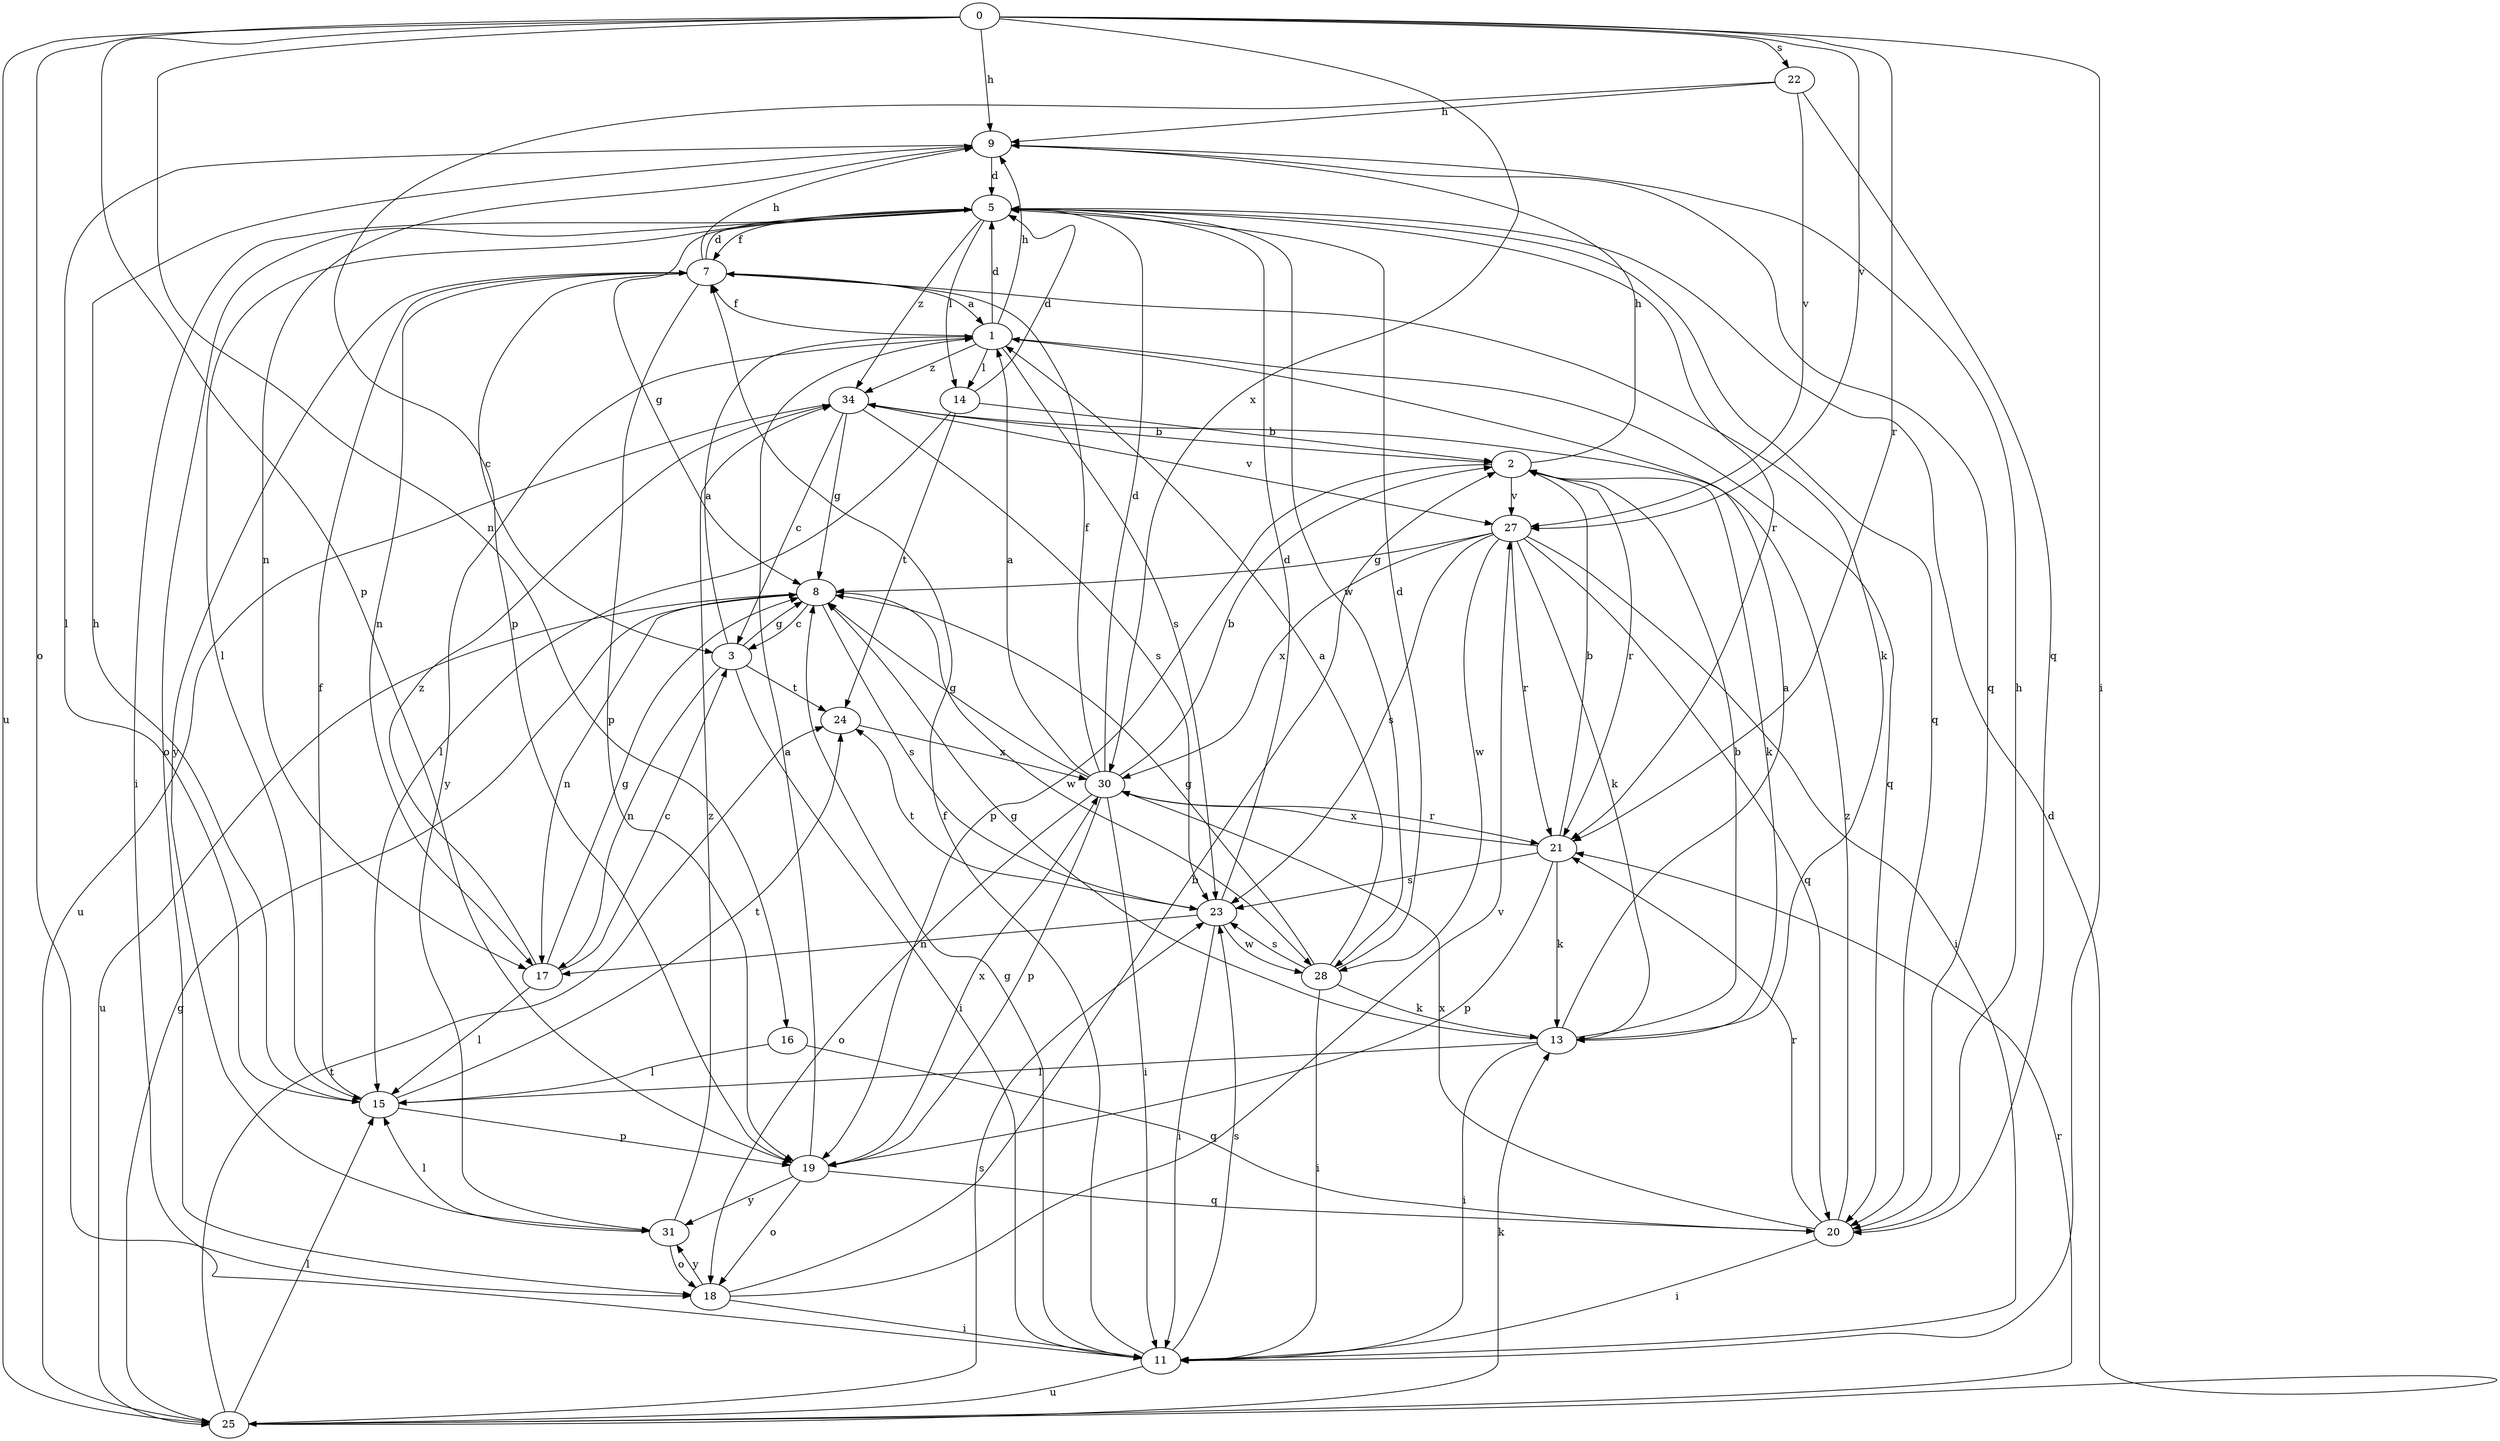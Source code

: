 strict digraph  {
0;
1;
2;
3;
5;
7;
8;
9;
11;
13;
14;
15;
16;
17;
18;
19;
20;
21;
22;
23;
24;
25;
27;
28;
30;
31;
34;
0 -> 9  [label=h];
0 -> 11  [label=i];
0 -> 16  [label=n];
0 -> 18  [label=o];
0 -> 19  [label=p];
0 -> 21  [label=r];
0 -> 22  [label=s];
0 -> 25  [label=u];
0 -> 27  [label=v];
0 -> 30  [label=x];
1 -> 5  [label=d];
1 -> 7  [label=f];
1 -> 9  [label=h];
1 -> 14  [label=l];
1 -> 20  [label=q];
1 -> 23  [label=s];
1 -> 31  [label=y];
1 -> 34  [label=z];
2 -> 9  [label=h];
2 -> 13  [label=k];
2 -> 19  [label=p];
2 -> 21  [label=r];
2 -> 27  [label=v];
3 -> 1  [label=a];
3 -> 8  [label=g];
3 -> 11  [label=i];
3 -> 17  [label=n];
3 -> 24  [label=t];
5 -> 7  [label=f];
5 -> 8  [label=g];
5 -> 11  [label=i];
5 -> 14  [label=l];
5 -> 15  [label=l];
5 -> 18  [label=o];
5 -> 20  [label=q];
5 -> 21  [label=r];
5 -> 28  [label=w];
5 -> 34  [label=z];
7 -> 1  [label=a];
7 -> 3  [label=c];
7 -> 5  [label=d];
7 -> 9  [label=h];
7 -> 13  [label=k];
7 -> 17  [label=n];
7 -> 19  [label=p];
7 -> 31  [label=y];
8 -> 3  [label=c];
8 -> 17  [label=n];
8 -> 23  [label=s];
8 -> 25  [label=u];
8 -> 28  [label=w];
9 -> 5  [label=d];
9 -> 15  [label=l];
9 -> 17  [label=n];
9 -> 20  [label=q];
11 -> 7  [label=f];
11 -> 8  [label=g];
11 -> 23  [label=s];
11 -> 25  [label=u];
13 -> 1  [label=a];
13 -> 2  [label=b];
13 -> 8  [label=g];
13 -> 11  [label=i];
13 -> 15  [label=l];
14 -> 2  [label=b];
14 -> 5  [label=d];
14 -> 15  [label=l];
14 -> 24  [label=t];
15 -> 7  [label=f];
15 -> 9  [label=h];
15 -> 19  [label=p];
15 -> 24  [label=t];
16 -> 15  [label=l];
16 -> 20  [label=q];
17 -> 3  [label=c];
17 -> 8  [label=g];
17 -> 15  [label=l];
17 -> 34  [label=z];
18 -> 2  [label=b];
18 -> 11  [label=i];
18 -> 27  [label=v];
18 -> 31  [label=y];
19 -> 1  [label=a];
19 -> 18  [label=o];
19 -> 20  [label=q];
19 -> 30  [label=x];
19 -> 31  [label=y];
20 -> 9  [label=h];
20 -> 11  [label=i];
20 -> 21  [label=r];
20 -> 30  [label=x];
20 -> 34  [label=z];
21 -> 2  [label=b];
21 -> 13  [label=k];
21 -> 19  [label=p];
21 -> 23  [label=s];
21 -> 30  [label=x];
22 -> 9  [label=h];
22 -> 19  [label=p];
22 -> 20  [label=q];
22 -> 27  [label=v];
23 -> 5  [label=d];
23 -> 11  [label=i];
23 -> 17  [label=n];
23 -> 24  [label=t];
23 -> 28  [label=w];
24 -> 30  [label=x];
25 -> 5  [label=d];
25 -> 8  [label=g];
25 -> 13  [label=k];
25 -> 15  [label=l];
25 -> 21  [label=r];
25 -> 23  [label=s];
25 -> 24  [label=t];
27 -> 8  [label=g];
27 -> 11  [label=i];
27 -> 13  [label=k];
27 -> 20  [label=q];
27 -> 21  [label=r];
27 -> 23  [label=s];
27 -> 28  [label=w];
27 -> 30  [label=x];
28 -> 1  [label=a];
28 -> 5  [label=d];
28 -> 8  [label=g];
28 -> 11  [label=i];
28 -> 13  [label=k];
28 -> 23  [label=s];
30 -> 1  [label=a];
30 -> 2  [label=b];
30 -> 5  [label=d];
30 -> 7  [label=f];
30 -> 8  [label=g];
30 -> 11  [label=i];
30 -> 18  [label=o];
30 -> 19  [label=p];
30 -> 21  [label=r];
31 -> 15  [label=l];
31 -> 18  [label=o];
31 -> 34  [label=z];
34 -> 2  [label=b];
34 -> 3  [label=c];
34 -> 8  [label=g];
34 -> 23  [label=s];
34 -> 25  [label=u];
34 -> 27  [label=v];
}
